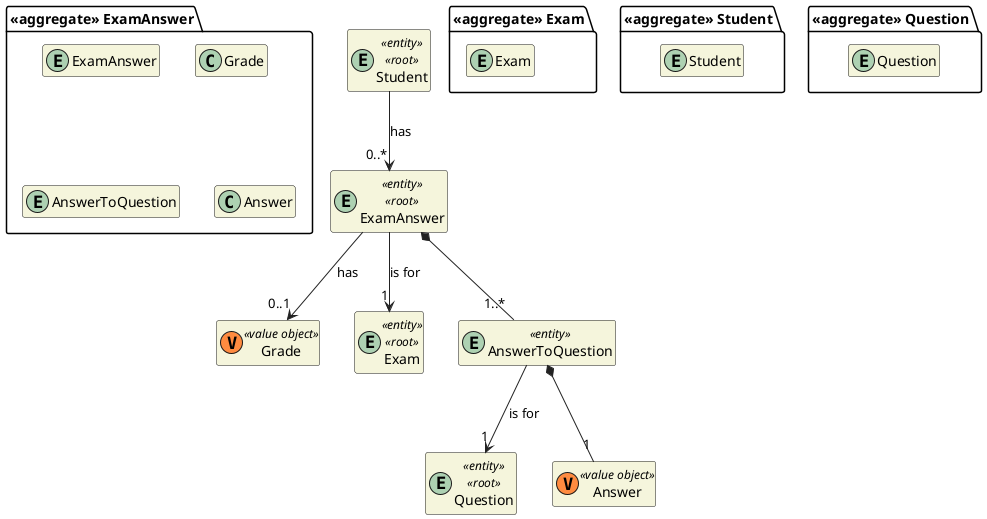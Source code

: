 @startuml DM-EXAM
'https://plantuml.com/class-diagram

skinparam classAttributeIconSize 0
hide empty attributes
hide empty methods
skinparam classBackgroundColor beige
skinparam ArrowColor #222222

package "<<aggregate>> Exam" {
  entity Exam
}

package "<<aggregate>> Student" {
  entity Student
}

entity Student <<entity>> <<root>> {
}

package "<<aggregate>> Question" {
  entity Question
}

entity Question <<entity>> <<root>> {
}

package "<<aggregate>> ExamAnswer" {
  entity ExamAnswer

  class Grade

  entity AnswerToQuestion
  class Answer
}

entity ExamAnswer <<entity>> <<root>> {}

class Grade <<(V,#FF8B40) value object>> {}
class Answer <<(V,#FF8B40) value object>> {}

entity Exam <<entity>> <<root>> {}
entity AnswerToQuestion <<entity>> {}

Student --> "0..*"ExamAnswer : has
ExamAnswer --> "1" Exam : is for
ExamAnswer --> "0..1" Grade : has

AnswerToQuestion --> "1" Question : is for
AnswerToQuestion *-- "1" Answer

ExamAnswer *-- "1..*" AnswerToQuestion

@enduml
